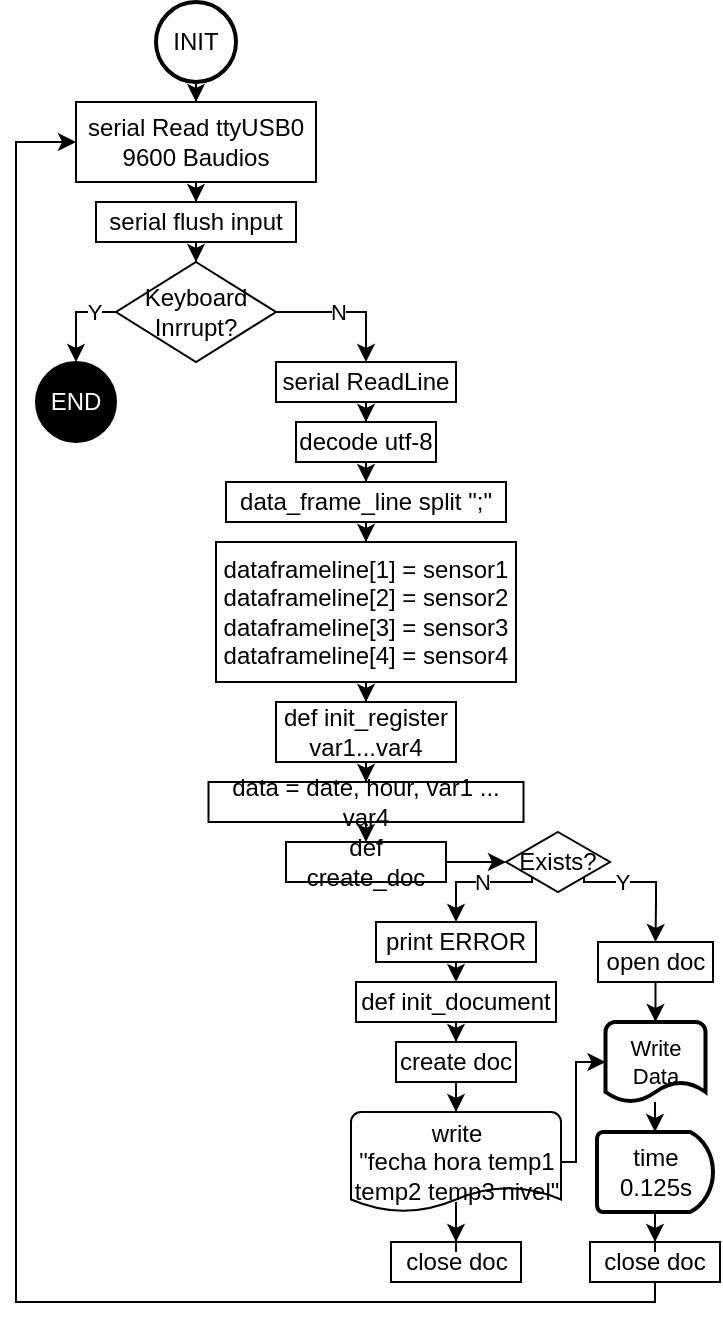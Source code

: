 <mxfile version="20.8.16" type="device"><diagram name="Página-1" id="nAU7z5uIVRge5aRo7m0_"><mxGraphModel dx="409" dy="244" grid="1" gridSize="10" guides="1" tooltips="1" connect="1" arrows="1" fold="1" page="1" pageScale="1" pageWidth="827" pageHeight="1169" math="0" shadow="0"><root><mxCell id="0"/><mxCell id="1" parent="0"/><mxCell id="dvtYNaStE6E2NfQ88kmT-4" style="edgeStyle=orthogonalEdgeStyle;rounded=0;orthogonalLoop=1;jettySize=auto;html=1;entryX=0.5;entryY=0;entryDx=0;entryDy=0;" parent="1" source="dvtYNaStE6E2NfQ88kmT-1" target="dvtYNaStE6E2NfQ88kmT-2" edge="1"><mxGeometry relative="1" as="geometry"/></mxCell><mxCell id="dvtYNaStE6E2NfQ88kmT-1" value="INIT" style="strokeWidth=2;html=1;shape=mxgraph.flowchart.start_2;whiteSpace=wrap;" parent="1" vertex="1"><mxGeometry x="380" y="20" width="40" height="40" as="geometry"/></mxCell><mxCell id="dvtYNaStE6E2NfQ88kmT-5" style="edgeStyle=orthogonalEdgeStyle;rounded=0;orthogonalLoop=1;jettySize=auto;html=1;entryX=0.5;entryY=0;entryDx=0;entryDy=0;" parent="1" source="dvtYNaStE6E2NfQ88kmT-2" target="dvtYNaStE6E2NfQ88kmT-3" edge="1"><mxGeometry relative="1" as="geometry"/></mxCell><mxCell id="dvtYNaStE6E2NfQ88kmT-2" value="serial Read ttyUSB0 9600 Baudios" style="rounded=0;whiteSpace=wrap;html=1;" parent="1" vertex="1"><mxGeometry x="340" y="70" width="120" height="40" as="geometry"/></mxCell><mxCell id="dvtYNaStE6E2NfQ88kmT-7" style="edgeStyle=orthogonalEdgeStyle;rounded=0;orthogonalLoop=1;jettySize=auto;html=1;entryX=0.5;entryY=0;entryDx=0;entryDy=0;" parent="1" source="dvtYNaStE6E2NfQ88kmT-3" target="dvtYNaStE6E2NfQ88kmT-6" edge="1"><mxGeometry relative="1" as="geometry"/></mxCell><mxCell id="dvtYNaStE6E2NfQ88kmT-3" value="serial flush input" style="rounded=0;whiteSpace=wrap;html=1;" parent="1" vertex="1"><mxGeometry x="350" y="120" width="100" height="20" as="geometry"/></mxCell><mxCell id="dvtYNaStE6E2NfQ88kmT-13" style="edgeStyle=orthogonalEdgeStyle;rounded=0;orthogonalLoop=1;jettySize=auto;html=1;entryX=0.5;entryY=0;entryDx=0;entryDy=0;" parent="1" source="dvtYNaStE6E2NfQ88kmT-6" target="dvtYNaStE6E2NfQ88kmT-8" edge="1"><mxGeometry relative="1" as="geometry"><Array as="points"><mxPoint x="485" y="175"/></Array></mxGeometry></mxCell><mxCell id="dvtYNaStE6E2NfQ88kmT-14" value="N" style="edgeLabel;html=1;align=center;verticalAlign=middle;resizable=0;points=[];" parent="dvtYNaStE6E2NfQ88kmT-13" vertex="1" connectable="0"><mxGeometry x="-0.111" relative="1" as="geometry"><mxPoint as="offset"/></mxGeometry></mxCell><mxCell id="dvtYNaStE6E2NfQ88kmT-61" style="edgeStyle=orthogonalEdgeStyle;rounded=0;orthogonalLoop=1;jettySize=auto;html=1;entryX=0.5;entryY=0;entryDx=0;entryDy=0;fontSize=6;fontColor=#FFFFFF;" parent="1" source="dvtYNaStE6E2NfQ88kmT-6" target="dvtYNaStE6E2NfQ88kmT-20" edge="1"><mxGeometry relative="1" as="geometry"><Array as="points"><mxPoint x="340" y="175"/></Array></mxGeometry></mxCell><mxCell id="dvtYNaStE6E2NfQ88kmT-63" value="&lt;font style=&quot;font-size: 11px;&quot;&gt;Y&lt;/font&gt;" style="edgeLabel;html=1;align=center;verticalAlign=middle;resizable=0;points=[];fontSize=6;fontColor=#000000;" parent="dvtYNaStE6E2NfQ88kmT-61" vertex="1" connectable="0"><mxGeometry x="-0.654" relative="1" as="geometry"><mxPoint x="-3" as="offset"/></mxGeometry></mxCell><mxCell id="dvtYNaStE6E2NfQ88kmT-6" value="Keyboard&lt;br&gt;Inrrupt?" style="rhombus;whiteSpace=wrap;html=1;" parent="1" vertex="1"><mxGeometry x="360" y="150" width="80" height="50" as="geometry"/></mxCell><mxCell id="dvtYNaStE6E2NfQ88kmT-15" style="edgeStyle=orthogonalEdgeStyle;rounded=0;orthogonalLoop=1;jettySize=auto;html=1;entryX=0.5;entryY=0;entryDx=0;entryDy=0;" parent="1" source="dvtYNaStE6E2NfQ88kmT-8" target="dvtYNaStE6E2NfQ88kmT-9" edge="1"><mxGeometry relative="1" as="geometry"/></mxCell><mxCell id="dvtYNaStE6E2NfQ88kmT-8" value="serial ReadLine" style="rounded=0;whiteSpace=wrap;html=1;" parent="1" vertex="1"><mxGeometry x="440" y="200" width="90" height="20" as="geometry"/></mxCell><mxCell id="dvtYNaStE6E2NfQ88kmT-16" style="edgeStyle=orthogonalEdgeStyle;rounded=0;orthogonalLoop=1;jettySize=auto;html=1;entryX=0.5;entryY=0;entryDx=0;entryDy=0;" parent="1" source="dvtYNaStE6E2NfQ88kmT-9" target="dvtYNaStE6E2NfQ88kmT-10" edge="1"><mxGeometry relative="1" as="geometry"/></mxCell><mxCell id="dvtYNaStE6E2NfQ88kmT-9" value="decode utf-8" style="rounded=0;whiteSpace=wrap;html=1;" parent="1" vertex="1"><mxGeometry x="450" y="230" width="70" height="20" as="geometry"/></mxCell><mxCell id="dvtYNaStE6E2NfQ88kmT-17" style="edgeStyle=orthogonalEdgeStyle;rounded=0;orthogonalLoop=1;jettySize=auto;html=1;entryX=0.5;entryY=0;entryDx=0;entryDy=0;" parent="1" source="dvtYNaStE6E2NfQ88kmT-10" target="dvtYNaStE6E2NfQ88kmT-11" edge="1"><mxGeometry relative="1" as="geometry"/></mxCell><mxCell id="dvtYNaStE6E2NfQ88kmT-10" value="data_frame_line split &quot;;&quot;" style="rounded=0;whiteSpace=wrap;html=1;" parent="1" vertex="1"><mxGeometry x="415" y="260" width="140" height="20" as="geometry"/></mxCell><mxCell id="dvtYNaStE6E2NfQ88kmT-18" style="edgeStyle=orthogonalEdgeStyle;rounded=0;orthogonalLoop=1;jettySize=auto;html=1;entryX=0.5;entryY=0;entryDx=0;entryDy=0;" parent="1" source="dvtYNaStE6E2NfQ88kmT-11" target="dvtYNaStE6E2NfQ88kmT-12" edge="1"><mxGeometry relative="1" as="geometry"/></mxCell><mxCell id="dvtYNaStE6E2NfQ88kmT-11" value="dataframeline[1] = sensor1&lt;br&gt;dataframeline[2] = sensor2&lt;br&gt;dataframeline[3] = sensor3&lt;br&gt;dataframeline[4] = sensor4" style="rounded=0;whiteSpace=wrap;html=1;" parent="1" vertex="1"><mxGeometry x="410" y="290" width="150" height="70" as="geometry"/></mxCell><mxCell id="dvtYNaStE6E2NfQ88kmT-21" style="edgeStyle=orthogonalEdgeStyle;rounded=0;orthogonalLoop=1;jettySize=auto;html=1;entryX=0.5;entryY=0;entryDx=0;entryDy=0;" parent="1" source="dvtYNaStE6E2NfQ88kmT-12" target="dvtYNaStE6E2NfQ88kmT-19" edge="1"><mxGeometry relative="1" as="geometry"/></mxCell><mxCell id="dvtYNaStE6E2NfQ88kmT-12" value="def init_register&lt;br&gt;var1...var4" style="rounded=0;whiteSpace=wrap;html=1;" parent="1" vertex="1"><mxGeometry x="440" y="370" width="90" height="30" as="geometry"/></mxCell><mxCell id="dvtYNaStE6E2NfQ88kmT-38" style="edgeStyle=orthogonalEdgeStyle;rounded=0;orthogonalLoop=1;jettySize=auto;html=1;exitX=0.5;exitY=1;exitDx=0;exitDy=0;entryX=0.5;entryY=0;entryDx=0;entryDy=0;" parent="1" source="dvtYNaStE6E2NfQ88kmT-19" target="dvtYNaStE6E2NfQ88kmT-24" edge="1"><mxGeometry relative="1" as="geometry"/></mxCell><mxCell id="dvtYNaStE6E2NfQ88kmT-19" value="data = date, hour, var1 ... var4" style="rounded=0;whiteSpace=wrap;html=1;" parent="1" vertex="1"><mxGeometry x="406.25" y="410" width="157.5" height="20" as="geometry"/></mxCell><mxCell id="dvtYNaStE6E2NfQ88kmT-20" value="&lt;font color=&quot;#ffffff&quot;&gt;END&lt;/font&gt;" style="ellipse;whiteSpace=wrap;html=1;aspect=fixed;fillColor=#000000;" parent="1" vertex="1"><mxGeometry x="320" y="200" width="40" height="40" as="geometry"/></mxCell><mxCell id="dvtYNaStE6E2NfQ88kmT-29" style="edgeStyle=orthogonalEdgeStyle;rounded=0;orthogonalLoop=1;jettySize=auto;html=1;exitX=0;exitY=1;exitDx=0;exitDy=0;entryX=0.5;entryY=0;entryDx=0;entryDy=0;" parent="1" source="dvtYNaStE6E2NfQ88kmT-22" target="dvtYNaStE6E2NfQ88kmT-28" edge="1"><mxGeometry relative="1" as="geometry"><Array as="points"><mxPoint x="568" y="460"/><mxPoint x="530" y="460"/></Array></mxGeometry></mxCell><mxCell id="dvtYNaStE6E2NfQ88kmT-30" value="N" style="edgeLabel;html=1;align=center;verticalAlign=middle;resizable=0;points=[];" parent="dvtYNaStE6E2NfQ88kmT-29" vertex="1" connectable="0"><mxGeometry x="-0.093" relative="1" as="geometry"><mxPoint as="offset"/></mxGeometry></mxCell><mxCell id="dvtYNaStE6E2NfQ88kmT-40" style="edgeStyle=orthogonalEdgeStyle;rounded=0;orthogonalLoop=1;jettySize=auto;html=1;exitX=1;exitY=1;exitDx=0;exitDy=0;entryX=0.5;entryY=0;entryDx=0;entryDy=0;" parent="1" source="dvtYNaStE6E2NfQ88kmT-22" target="dvtYNaStE6E2NfQ88kmT-39" edge="1"><mxGeometry relative="1" as="geometry"><Array as="points"><mxPoint x="594" y="460"/><mxPoint x="630" y="460"/><mxPoint x="630" y="470"/><mxPoint x="629" y="470"/></Array></mxGeometry></mxCell><mxCell id="dvtYNaStE6E2NfQ88kmT-41" value="Y" style="edgeLabel;html=1;align=center;verticalAlign=middle;resizable=0;points=[];" parent="dvtYNaStE6E2NfQ88kmT-40" vertex="1" connectable="0"><mxGeometry x="-0.178" y="1" relative="1" as="geometry"><mxPoint x="-7" y="1" as="offset"/></mxGeometry></mxCell><mxCell id="dvtYNaStE6E2NfQ88kmT-22" value="Exists?" style="rhombus;whiteSpace=wrap;html=1;" parent="1" vertex="1"><mxGeometry x="555" y="435" width="52" height="30" as="geometry"/></mxCell><mxCell id="dvtYNaStE6E2NfQ88kmT-27" style="edgeStyle=orthogonalEdgeStyle;rounded=0;orthogonalLoop=1;jettySize=auto;html=1;entryX=0;entryY=0.5;entryDx=0;entryDy=0;" parent="1" source="dvtYNaStE6E2NfQ88kmT-24" target="dvtYNaStE6E2NfQ88kmT-22" edge="1"><mxGeometry relative="1" as="geometry"/></mxCell><mxCell id="dvtYNaStE6E2NfQ88kmT-24" value="def create_doc" style="rounded=0;whiteSpace=wrap;html=1;" parent="1" vertex="1"><mxGeometry x="445" y="440" width="80" height="20" as="geometry"/></mxCell><mxCell id="dvtYNaStE6E2NfQ88kmT-32" style="edgeStyle=orthogonalEdgeStyle;rounded=0;orthogonalLoop=1;jettySize=auto;html=1;entryX=0.5;entryY=0;entryDx=0;entryDy=0;" parent="1" source="dvtYNaStE6E2NfQ88kmT-28" target="dvtYNaStE6E2NfQ88kmT-31" edge="1"><mxGeometry relative="1" as="geometry"><Array as="points"><mxPoint x="530" y="510"/></Array></mxGeometry></mxCell><mxCell id="dvtYNaStE6E2NfQ88kmT-28" value="print ERROR" style="rounded=0;whiteSpace=wrap;html=1;" parent="1" vertex="1"><mxGeometry x="490" y="480" width="80" height="20" as="geometry"/></mxCell><mxCell id="dvtYNaStE6E2NfQ88kmT-34" style="edgeStyle=orthogonalEdgeStyle;rounded=0;orthogonalLoop=1;jettySize=auto;html=1;entryX=0.5;entryY=0;entryDx=0;entryDy=0;" parent="1" source="dvtYNaStE6E2NfQ88kmT-31" target="dvtYNaStE6E2NfQ88kmT-33" edge="1"><mxGeometry relative="1" as="geometry"/></mxCell><mxCell id="dvtYNaStE6E2NfQ88kmT-31" value="def init_document" style="rounded=0;whiteSpace=wrap;html=1;" parent="1" vertex="1"><mxGeometry x="480" y="510" width="100" height="20" as="geometry"/></mxCell><mxCell id="dvtYNaStE6E2NfQ88kmT-55" style="edgeStyle=orthogonalEdgeStyle;rounded=0;orthogonalLoop=1;jettySize=auto;html=1;entryX=0.5;entryY=0;entryDx=0;entryDy=0;entryPerimeter=0;fontSize=6;" parent="1" source="dvtYNaStE6E2NfQ88kmT-33" target="dvtYNaStE6E2NfQ88kmT-54" edge="1"><mxGeometry relative="1" as="geometry"/></mxCell><mxCell id="dvtYNaStE6E2NfQ88kmT-33" value="create doc" style="rounded=0;whiteSpace=wrap;html=1;" parent="1" vertex="1"><mxGeometry x="500" y="540" width="60" height="20" as="geometry"/></mxCell><mxCell id="dvtYNaStE6E2NfQ88kmT-46" style="edgeStyle=orthogonalEdgeStyle;rounded=0;orthogonalLoop=1;jettySize=auto;html=1;entryX=0.5;entryY=0;entryDx=0;entryDy=0;" parent="1" source="dvtYNaStE6E2NfQ88kmT-39" edge="1"><mxGeometry relative="1" as="geometry"><mxPoint x="629.5" y="530" as="targetPoint"/></mxGeometry></mxCell><mxCell id="dvtYNaStE6E2NfQ88kmT-39" value="open doc" style="rounded=0;whiteSpace=wrap;html=1;" parent="1" vertex="1"><mxGeometry x="601" y="490" width="57.5" height="20" as="geometry"/></mxCell><mxCell id="dvtYNaStE6E2NfQ88kmT-42" value="close doc" style="rounded=0;whiteSpace=wrap;html=1;" parent="1" vertex="1"><mxGeometry x="497.5" y="640" width="65" height="20" as="geometry"/></mxCell><mxCell id="dvtYNaStE6E2NfQ88kmT-64" style="edgeStyle=orthogonalEdgeStyle;rounded=0;orthogonalLoop=1;jettySize=auto;html=1;entryX=0;entryY=0.5;entryDx=0;entryDy=0;fontSize=11;fontColor=#000000;" parent="1" source="dvtYNaStE6E2NfQ88kmT-44" target="dvtYNaStE6E2NfQ88kmT-2" edge="1"><mxGeometry relative="1" as="geometry"><Array as="points"><mxPoint x="630" y="670"/><mxPoint x="310" y="670"/><mxPoint x="310" y="90"/></Array></mxGeometry></mxCell><mxCell id="dvtYNaStE6E2NfQ88kmT-44" value="close doc" style="rounded=0;whiteSpace=wrap;html=1;" parent="1" vertex="1"><mxGeometry x="597" y="640" width="65" height="20" as="geometry"/></mxCell><mxCell id="dvtYNaStE6E2NfQ88kmT-58" style="edgeStyle=orthogonalEdgeStyle;rounded=0;orthogonalLoop=1;jettySize=auto;html=1;entryX=0.5;entryY=0;entryDx=0;entryDy=0;entryPerimeter=0;fontSize=6;" parent="1" target="dvtYNaStE6E2NfQ88kmT-50" edge="1"><mxGeometry relative="1" as="geometry"><mxPoint x="629.5" y="570" as="sourcePoint"/></mxGeometry></mxCell><mxCell id="dvtYNaStE6E2NfQ88kmT-59" style="edgeStyle=orthogonalEdgeStyle;rounded=0;orthogonalLoop=1;jettySize=auto;html=1;entryX=0.5;entryY=0;entryDx=0;entryDy=0;fontSize=6;" parent="1" source="dvtYNaStE6E2NfQ88kmT-50" target="dvtYNaStE6E2NfQ88kmT-44" edge="1"><mxGeometry relative="1" as="geometry"/></mxCell><mxCell id="dvtYNaStE6E2NfQ88kmT-50" value="time&lt;br&gt;0.125s" style="strokeWidth=2;html=1;shape=mxgraph.flowchart.delay;whiteSpace=wrap;" parent="1" vertex="1"><mxGeometry x="600.5" y="585" width="58" height="40" as="geometry"/></mxCell><mxCell id="dvtYNaStE6E2NfQ88kmT-56" style="edgeStyle=orthogonalEdgeStyle;rounded=0;orthogonalLoop=1;jettySize=auto;html=1;entryX=0.5;entryY=0;entryDx=0;entryDy=0;fontSize=6;" parent="1" source="dvtYNaStE6E2NfQ88kmT-54" target="dvtYNaStE6E2NfQ88kmT-42" edge="1"><mxGeometry relative="1" as="geometry"/></mxCell><mxCell id="fJqd-ZLa4xbtwsJWC7j9-1" style="edgeStyle=orthogonalEdgeStyle;rounded=0;orthogonalLoop=1;jettySize=auto;html=1;entryX=0;entryY=0.5;entryDx=0;entryDy=0;entryPerimeter=0;" edge="1" parent="1" source="dvtYNaStE6E2NfQ88kmT-54" target="dvtYNaStE6E2NfQ88kmT-65"><mxGeometry relative="1" as="geometry"><Array as="points"><mxPoint x="590" y="600"/><mxPoint x="590" y="550"/></Array></mxGeometry></mxCell><mxCell id="dvtYNaStE6E2NfQ88kmT-54" value="write&lt;br style=&quot;border-color: var(--border-color);&quot;&gt;&quot;fecha hora temp1&lt;br style=&quot;border-color: var(--border-color);&quot;&gt;temp2 temp3 nivel&quot;" style="strokeWidth=1;html=1;shape=mxgraph.flowchart.document2;whiteSpace=wrap;size=0.25;align=center;" parent="1" vertex="1"><mxGeometry x="477.5" y="575" width="105" height="50" as="geometry"/></mxCell><mxCell id="dvtYNaStE6E2NfQ88kmT-65" value="Write&lt;br&gt;Data" style="strokeWidth=2;html=1;shape=mxgraph.flowchart.document2;whiteSpace=wrap;size=0.25;fontSize=11;fontColor=#000000;fillColor=#FFFFFF;" parent="1" vertex="1"><mxGeometry x="604.75" y="530" width="50" height="40" as="geometry"/></mxCell></root></mxGraphModel></diagram></mxfile>